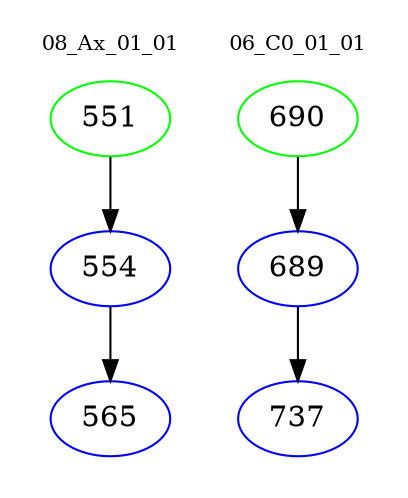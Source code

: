 digraph{
subgraph cluster_0 {
color = white
label = "08_Ax_01_01";
fontsize=10;
T0_551 [label="551", color="green"]
T0_551 -> T0_554 [color="black"]
T0_554 [label="554", color="blue"]
T0_554 -> T0_565 [color="black"]
T0_565 [label="565", color="blue"]
}
subgraph cluster_1 {
color = white
label = "06_C0_01_01";
fontsize=10;
T1_690 [label="690", color="green"]
T1_690 -> T1_689 [color="black"]
T1_689 [label="689", color="blue"]
T1_689 -> T1_737 [color="black"]
T1_737 [label="737", color="blue"]
}
}
